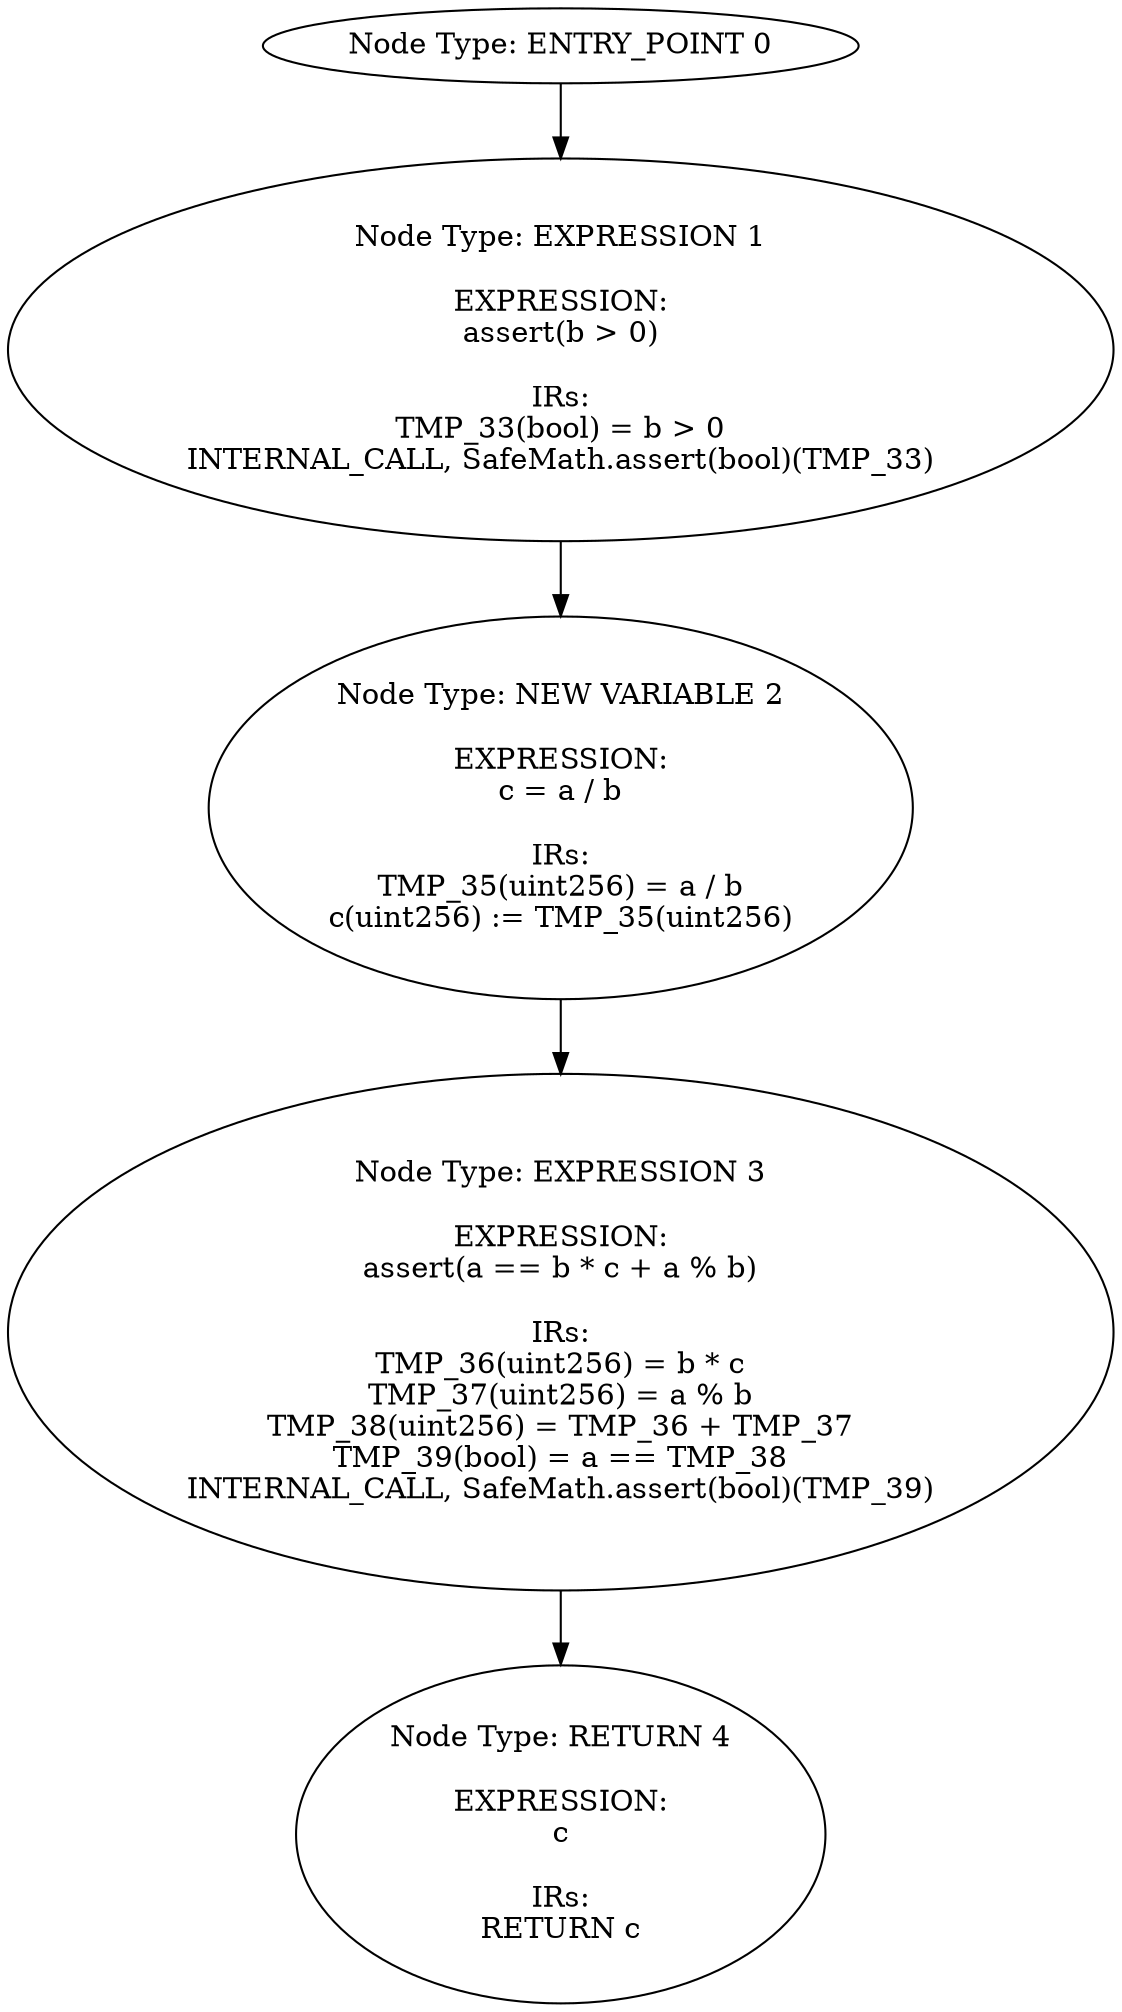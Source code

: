 digraph{
0[label="Node Type: ENTRY_POINT 0
"];
0->1;
1[label="Node Type: EXPRESSION 1

EXPRESSION:
assert(b > 0)

IRs:
TMP_33(bool) = b > 0
INTERNAL_CALL, SafeMath.assert(bool)(TMP_33)"];
1->2;
2[label="Node Type: NEW VARIABLE 2

EXPRESSION:
c = a / b

IRs:
TMP_35(uint256) = a / b
c(uint256) := TMP_35(uint256)"];
2->3;
3[label="Node Type: EXPRESSION 3

EXPRESSION:
assert(a == b * c + a % b)

IRs:
TMP_36(uint256) = b * c
TMP_37(uint256) = a % b
TMP_38(uint256) = TMP_36 + TMP_37
TMP_39(bool) = a == TMP_38
INTERNAL_CALL, SafeMath.assert(bool)(TMP_39)"];
3->4;
4[label="Node Type: RETURN 4

EXPRESSION:
c

IRs:
RETURN c"];
}

